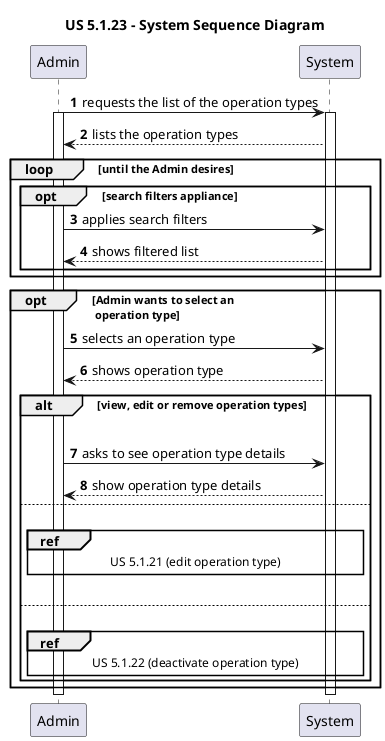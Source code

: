 @startuml
'https://plantuml.com/sequence-diagram

title "US 5.1.23 - System Sequence Diagram"

autonumber

participant Admin as ADM
participant System as SYS

ADM -> SYS : requests the list of the operation types
activate ADM
activate SYS

SYS --> ADM : lists the operation types

 loop until the Admin desires

opt search filters appliance
        ADM -> SYS : applies search filters

        SYS --> ADM : shows filtered list
        end opt
    end loop

    opt Admin wants to select an\n operation type

    ADM -> SYS : selects an operation type
    SYS --> ADM : shows operation type

        alt view, edit or remove operation types
        |||

        ADM -> SYS : asks to see operation type details
        SYS --> ADM : show operation type details
        else
        |||
        ref over ADM, SYS : US 5.1.21 (edit operation type)
        |||
        else
        |||
            ref over ADM, SYS : US 5.1.22 (deactivate operation type)
        end alt
    end opt

deactivate ADM
deactivate SYS


@enduml